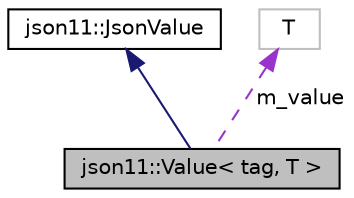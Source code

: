 digraph "json11::Value&lt; tag, T &gt;"
{
  edge [fontname="Helvetica",fontsize="10",labelfontname="Helvetica",labelfontsize="10"];
  node [fontname="Helvetica",fontsize="10",shape=record];
  Node1 [label="json11::Value\< tag, T \>",height=0.2,width=0.4,color="black", fillcolor="grey75", style="filled" fontcolor="black"];
  Node2 -> Node1 [dir="back",color="midnightblue",fontsize="10",style="solid",fontname="Helvetica"];
  Node2 [label="json11::JsonValue",height=0.2,width=0.4,color="black", fillcolor="white", style="filled",URL="$classjson11_1_1_json_value.html"];
  Node3 -> Node1 [dir="back",color="darkorchid3",fontsize="10",style="dashed",label=" m_value" ,fontname="Helvetica"];
  Node3 [label="T",height=0.2,width=0.4,color="grey75", fillcolor="white", style="filled"];
}
